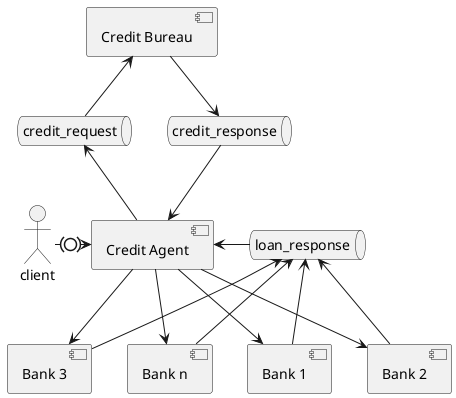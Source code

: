 @startuml Overview

actor client
queue credit_request
queue credit_response
queue loan_response

client -ri(0)-> [Credit Agent]

[Credit Agent] -up-> credit_request
credit_request -up-> [Credit Bureau]
[Credit Bureau] -do-> credit_response
credit_response -do-> [Credit Agent]

[Credit Agent] --> [Bank 1]
[Bank 1] -up-> loan_response
loan_response -left-> [Credit Agent]

[Credit Agent] --> [Bank 2]
[Bank 2] -up-> loan_response

[Credit Agent] --> [Bank 3]
[Bank 3] -up-> loan_response

[Credit Agent] --> [Bank n]
[Bank n] -up-> loan_response

@enduml